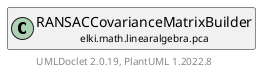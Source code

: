 @startuml
    remove .*\.(Instance|Par|Parameterizer|Factory)$
    set namespaceSeparator none
    hide empty fields
    hide empty methods

    class "<size:14>RANSACCovarianceMatrixBuilder.Par\n<size:10>elki.math.linearalgebra.pca" as elki.math.linearalgebra.pca.RANSACCovarianceMatrixBuilder.Par [[RANSACCovarianceMatrixBuilder.Par.html]] {
        {static} +ITER_ID: OptionID
        {static} +SEED_ID: OptionID
        ~iterations: int
        ~rnd: RandomFactory
        +configure(Parameterization): void
        +make(): RANSACCovarianceMatrixBuilder
    }

    interface "<size:14>Parameterizer\n<size:10>elki.utilities.optionhandling" as elki.utilities.optionhandling.Parameterizer [[../../../utilities/optionhandling/Parameterizer.html]] {
        {abstract} +make(): Object
    }
    class "<size:14>RANSACCovarianceMatrixBuilder\n<size:10>elki.math.linearalgebra.pca" as elki.math.linearalgebra.pca.RANSACCovarianceMatrixBuilder [[RANSACCovarianceMatrixBuilder.html]]

    elki.utilities.optionhandling.Parameterizer <|.. elki.math.linearalgebra.pca.RANSACCovarianceMatrixBuilder.Par
    elki.math.linearalgebra.pca.RANSACCovarianceMatrixBuilder +-- elki.math.linearalgebra.pca.RANSACCovarianceMatrixBuilder.Par

    center footer UMLDoclet 2.0.19, PlantUML 1.2022.8
@enduml
